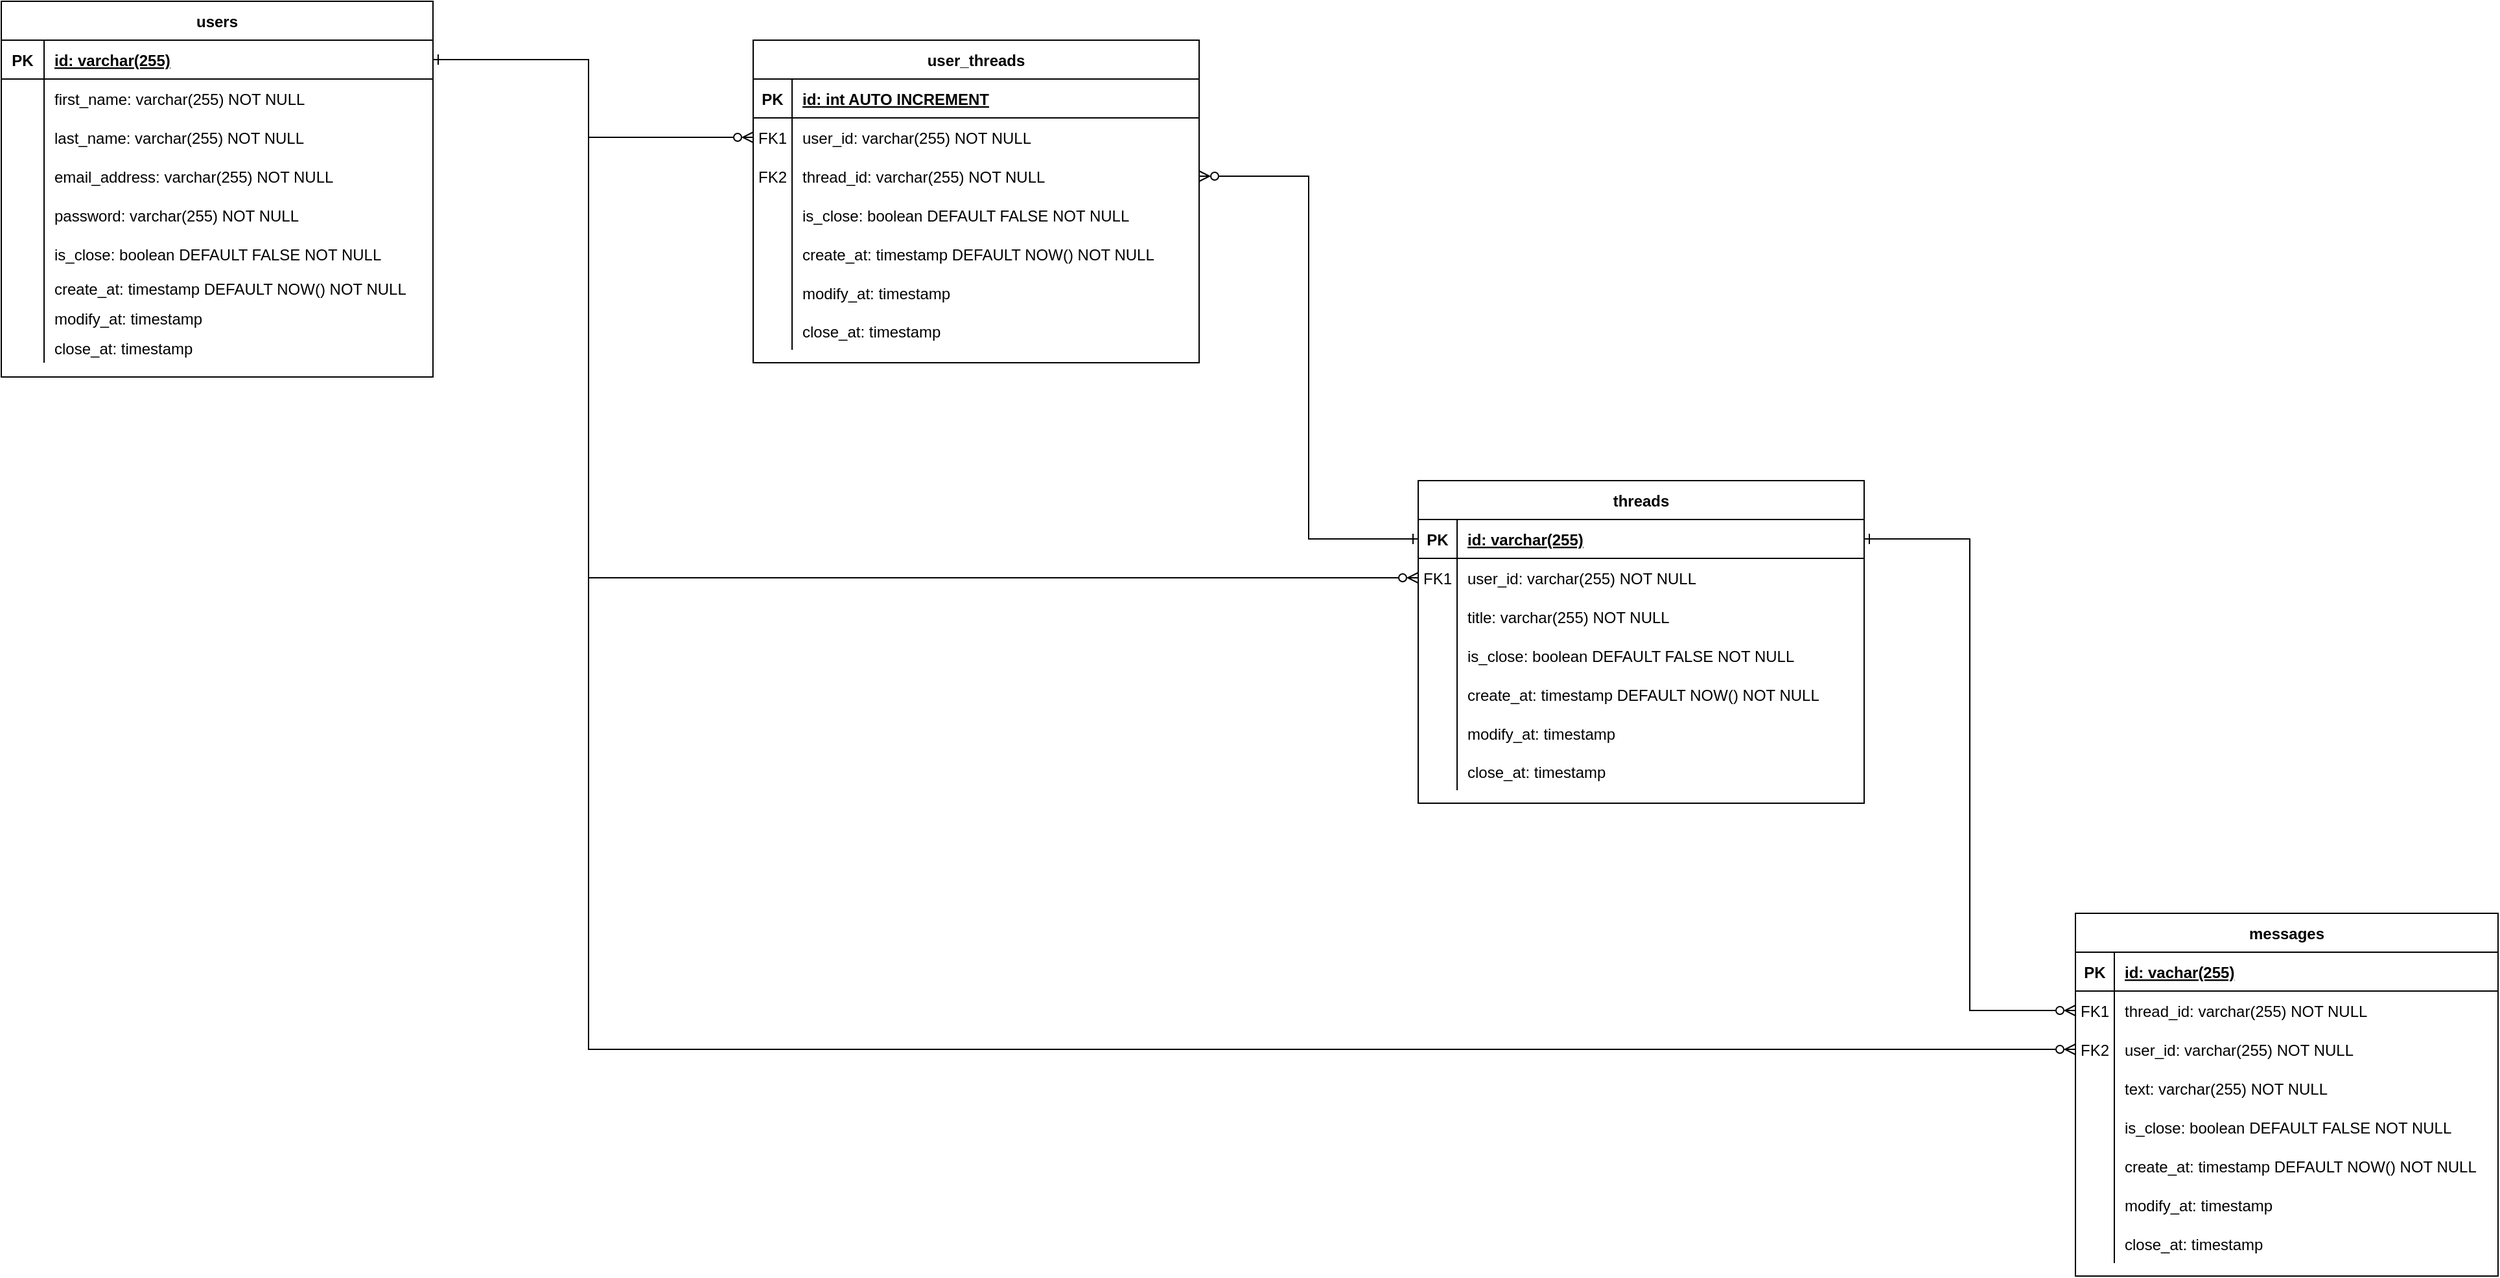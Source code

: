 <mxfile version="19.0.3" type="device"><diagram id="R2lEEEUBdFMjLlhIrx00" name="Page-1"><mxGraphModel dx="1776" dy="955" grid="1" gridSize="10" guides="1" tooltips="1" connect="1" arrows="1" fold="1" page="1" pageScale="1" pageWidth="850" pageHeight="1100" math="0" shadow="0" extFonts="Permanent Marker^https://fonts.googleapis.com/css?family=Permanent+Marker"><root><mxCell id="0"/><mxCell id="1" parent="0"/><mxCell id="C-vyLk0tnHw3VtMMgP7b-2" value="users" style="shape=table;startSize=30;container=1;collapsible=1;childLayout=tableLayout;fixedRows=1;rowLines=0;fontStyle=1;align=center;resizeLast=1;" parent="1" vertex="1"><mxGeometry x="157" y="56" width="333" height="290" as="geometry"/></mxCell><mxCell id="C-vyLk0tnHw3VtMMgP7b-3" value="" style="shape=partialRectangle;collapsible=0;dropTarget=0;pointerEvents=0;fillColor=none;points=[[0,0.5],[1,0.5]];portConstraint=eastwest;top=0;left=0;right=0;bottom=1;" parent="C-vyLk0tnHw3VtMMgP7b-2" vertex="1"><mxGeometry y="30" width="333" height="30" as="geometry"/></mxCell><mxCell id="C-vyLk0tnHw3VtMMgP7b-4" value="PK" style="shape=partialRectangle;overflow=hidden;connectable=0;fillColor=none;top=0;left=0;bottom=0;right=0;fontStyle=1;" parent="C-vyLk0tnHw3VtMMgP7b-3" vertex="1"><mxGeometry width="33" height="30" as="geometry"><mxRectangle width="33" height="30" as="alternateBounds"/></mxGeometry></mxCell><mxCell id="C-vyLk0tnHw3VtMMgP7b-5" value="id: varchar(255)" style="shape=partialRectangle;overflow=hidden;connectable=0;fillColor=none;top=0;left=0;bottom=0;right=0;align=left;spacingLeft=6;fontStyle=5;" parent="C-vyLk0tnHw3VtMMgP7b-3" vertex="1"><mxGeometry x="33" width="300" height="30" as="geometry"><mxRectangle width="300" height="30" as="alternateBounds"/></mxGeometry></mxCell><mxCell id="C-vyLk0tnHw3VtMMgP7b-6" value="" style="shape=partialRectangle;collapsible=0;dropTarget=0;pointerEvents=0;fillColor=none;points=[[0,0.5],[1,0.5]];portConstraint=eastwest;top=0;left=0;right=0;bottom=0;" parent="C-vyLk0tnHw3VtMMgP7b-2" vertex="1"><mxGeometry y="60" width="333" height="30" as="geometry"/></mxCell><mxCell id="C-vyLk0tnHw3VtMMgP7b-7" value="" style="shape=partialRectangle;overflow=hidden;connectable=0;fillColor=none;top=0;left=0;bottom=0;right=0;" parent="C-vyLk0tnHw3VtMMgP7b-6" vertex="1"><mxGeometry width="33" height="30" as="geometry"><mxRectangle width="33" height="30" as="alternateBounds"/></mxGeometry></mxCell><mxCell id="C-vyLk0tnHw3VtMMgP7b-8" value="first_name: varchar(255) NOT NULL" style="shape=partialRectangle;overflow=hidden;connectable=0;fillColor=none;top=0;left=0;bottom=0;right=0;align=left;spacingLeft=6;" parent="C-vyLk0tnHw3VtMMgP7b-6" vertex="1"><mxGeometry x="33" width="300" height="30" as="geometry"><mxRectangle width="300" height="30" as="alternateBounds"/></mxGeometry></mxCell><mxCell id="C-vyLk0tnHw3VtMMgP7b-9" value="" style="shape=partialRectangle;collapsible=0;dropTarget=0;pointerEvents=0;fillColor=none;points=[[0,0.5],[1,0.5]];portConstraint=eastwest;top=0;left=0;right=0;bottom=0;" parent="C-vyLk0tnHw3VtMMgP7b-2" vertex="1"><mxGeometry y="90" width="333" height="30" as="geometry"/></mxCell><mxCell id="C-vyLk0tnHw3VtMMgP7b-10" value="" style="shape=partialRectangle;overflow=hidden;connectable=0;fillColor=none;top=0;left=0;bottom=0;right=0;" parent="C-vyLk0tnHw3VtMMgP7b-9" vertex="1"><mxGeometry width="33" height="30" as="geometry"><mxRectangle width="33" height="30" as="alternateBounds"/></mxGeometry></mxCell><mxCell id="C-vyLk0tnHw3VtMMgP7b-11" value="last_name: varchar(255) NOT NULL" style="shape=partialRectangle;overflow=hidden;connectable=0;fillColor=none;top=0;left=0;bottom=0;right=0;align=left;spacingLeft=6;" parent="C-vyLk0tnHw3VtMMgP7b-9" vertex="1"><mxGeometry x="33" width="300" height="30" as="geometry"><mxRectangle width="300" height="30" as="alternateBounds"/></mxGeometry></mxCell><mxCell id="iONyLPaF2zQ9Ar19zn-E-10" style="shape=partialRectangle;collapsible=0;dropTarget=0;pointerEvents=0;fillColor=none;points=[[0,0.5],[1,0.5]];portConstraint=eastwest;top=0;left=0;right=0;bottom=0;" parent="C-vyLk0tnHw3VtMMgP7b-2" vertex="1"><mxGeometry y="120" width="333" height="30" as="geometry"/></mxCell><mxCell id="iONyLPaF2zQ9Ar19zn-E-11" style="shape=partialRectangle;overflow=hidden;connectable=0;fillColor=none;top=0;left=0;bottom=0;right=0;" parent="iONyLPaF2zQ9Ar19zn-E-10" vertex="1"><mxGeometry width="33" height="30" as="geometry"><mxRectangle width="33" height="30" as="alternateBounds"/></mxGeometry></mxCell><mxCell id="iONyLPaF2zQ9Ar19zn-E-12" value="email_address: varchar(255) NOT NULL" style="shape=partialRectangle;overflow=hidden;connectable=0;fillColor=none;top=0;left=0;bottom=0;right=0;align=left;spacingLeft=6;" parent="iONyLPaF2zQ9Ar19zn-E-10" vertex="1"><mxGeometry x="33" width="300" height="30" as="geometry"><mxRectangle width="300" height="30" as="alternateBounds"/></mxGeometry></mxCell><mxCell id="iONyLPaF2zQ9Ar19zn-E-7" style="shape=partialRectangle;collapsible=0;dropTarget=0;pointerEvents=0;fillColor=none;points=[[0,0.5],[1,0.5]];portConstraint=eastwest;top=0;left=0;right=0;bottom=0;" parent="C-vyLk0tnHw3VtMMgP7b-2" vertex="1"><mxGeometry y="150" width="333" height="30" as="geometry"/></mxCell><mxCell id="iONyLPaF2zQ9Ar19zn-E-8" style="shape=partialRectangle;overflow=hidden;connectable=0;fillColor=none;top=0;left=0;bottom=0;right=0;" parent="iONyLPaF2zQ9Ar19zn-E-7" vertex="1"><mxGeometry width="33" height="30" as="geometry"><mxRectangle width="33" height="30" as="alternateBounds"/></mxGeometry></mxCell><mxCell id="iONyLPaF2zQ9Ar19zn-E-9" value="password: varchar(255) NOT NULL" style="shape=partialRectangle;overflow=hidden;connectable=0;fillColor=none;top=0;left=0;bottom=0;right=0;align=left;spacingLeft=6;" parent="iONyLPaF2zQ9Ar19zn-E-7" vertex="1"><mxGeometry x="33" width="300" height="30" as="geometry"><mxRectangle width="300" height="30" as="alternateBounds"/></mxGeometry></mxCell><mxCell id="iONyLPaF2zQ9Ar19zn-E-4" style="shape=partialRectangle;collapsible=0;dropTarget=0;pointerEvents=0;fillColor=none;points=[[0,0.5],[1,0.5]];portConstraint=eastwest;top=0;left=0;right=0;bottom=0;" parent="C-vyLk0tnHw3VtMMgP7b-2" vertex="1"><mxGeometry y="180" width="333" height="30" as="geometry"/></mxCell><mxCell id="iONyLPaF2zQ9Ar19zn-E-5" style="shape=partialRectangle;overflow=hidden;connectable=0;fillColor=none;top=0;left=0;bottom=0;right=0;" parent="iONyLPaF2zQ9Ar19zn-E-4" vertex="1"><mxGeometry width="33" height="30" as="geometry"><mxRectangle width="33" height="30" as="alternateBounds"/></mxGeometry></mxCell><mxCell id="iONyLPaF2zQ9Ar19zn-E-6" value="is_close: boolean DEFAULT FALSE NOT NULL" style="shape=partialRectangle;overflow=hidden;connectable=0;fillColor=none;top=0;left=0;bottom=0;right=0;align=left;spacingLeft=6;" parent="iONyLPaF2zQ9Ar19zn-E-4" vertex="1"><mxGeometry x="33" width="300" height="30" as="geometry"><mxRectangle width="300" height="30" as="alternateBounds"/></mxGeometry></mxCell><mxCell id="iONyLPaF2zQ9Ar19zn-E-1" style="shape=partialRectangle;collapsible=0;dropTarget=0;pointerEvents=0;fillColor=none;points=[[0,0.5],[1,0.5]];portConstraint=eastwest;top=0;left=0;right=0;bottom=0;" parent="C-vyLk0tnHw3VtMMgP7b-2" vertex="1"><mxGeometry y="210" width="333" height="23" as="geometry"/></mxCell><mxCell id="iONyLPaF2zQ9Ar19zn-E-2" style="shape=partialRectangle;overflow=hidden;connectable=0;fillColor=none;top=0;left=0;bottom=0;right=0;" parent="iONyLPaF2zQ9Ar19zn-E-1" vertex="1"><mxGeometry width="33" height="23" as="geometry"><mxRectangle width="33" height="23" as="alternateBounds"/></mxGeometry></mxCell><mxCell id="iONyLPaF2zQ9Ar19zn-E-3" value="create_at: timestamp DEFAULT NOW() NOT NULL" style="shape=partialRectangle;overflow=hidden;connectable=0;fillColor=none;top=0;left=0;bottom=0;right=0;align=left;spacingLeft=6;" parent="iONyLPaF2zQ9Ar19zn-E-1" vertex="1"><mxGeometry x="33" width="300" height="23" as="geometry"><mxRectangle width="300" height="23" as="alternateBounds"/></mxGeometry></mxCell><mxCell id="iONyLPaF2zQ9Ar19zn-E-19" style="shape=partialRectangle;collapsible=0;dropTarget=0;pointerEvents=0;fillColor=none;points=[[0,0.5],[1,0.5]];portConstraint=eastwest;top=0;left=0;right=0;bottom=0;" parent="C-vyLk0tnHw3VtMMgP7b-2" vertex="1"><mxGeometry y="233" width="333" height="23" as="geometry"/></mxCell><mxCell id="iONyLPaF2zQ9Ar19zn-E-20" style="shape=partialRectangle;overflow=hidden;connectable=0;fillColor=none;top=0;left=0;bottom=0;right=0;" parent="iONyLPaF2zQ9Ar19zn-E-19" vertex="1"><mxGeometry width="33" height="23" as="geometry"><mxRectangle width="33" height="23" as="alternateBounds"/></mxGeometry></mxCell><mxCell id="iONyLPaF2zQ9Ar19zn-E-21" value="modify_at: timestamp" style="shape=partialRectangle;overflow=hidden;connectable=0;fillColor=none;top=0;left=0;bottom=0;right=0;align=left;spacingLeft=6;" parent="iONyLPaF2zQ9Ar19zn-E-19" vertex="1"><mxGeometry x="33" width="300" height="23" as="geometry"><mxRectangle width="300" height="23" as="alternateBounds"/></mxGeometry></mxCell><mxCell id="iONyLPaF2zQ9Ar19zn-E-16" style="shape=partialRectangle;collapsible=0;dropTarget=0;pointerEvents=0;fillColor=none;points=[[0,0.5],[1,0.5]];portConstraint=eastwest;top=0;left=0;right=0;bottom=0;" parent="C-vyLk0tnHw3VtMMgP7b-2" vertex="1"><mxGeometry y="256" width="333" height="23" as="geometry"/></mxCell><mxCell id="iONyLPaF2zQ9Ar19zn-E-17" style="shape=partialRectangle;overflow=hidden;connectable=0;fillColor=none;top=0;left=0;bottom=0;right=0;" parent="iONyLPaF2zQ9Ar19zn-E-16" vertex="1"><mxGeometry width="33" height="23" as="geometry"><mxRectangle width="33" height="23" as="alternateBounds"/></mxGeometry></mxCell><mxCell id="iONyLPaF2zQ9Ar19zn-E-18" value="close_at: timestamp" style="shape=partialRectangle;overflow=hidden;connectable=0;fillColor=none;top=0;left=0;bottom=0;right=0;align=left;spacingLeft=6;" parent="iONyLPaF2zQ9Ar19zn-E-16" vertex="1"><mxGeometry x="33" width="300" height="23" as="geometry"><mxRectangle width="300" height="23" as="alternateBounds"/></mxGeometry></mxCell><mxCell id="C-vyLk0tnHw3VtMMgP7b-13" value="threads" style="shape=table;startSize=30;container=1;collapsible=1;childLayout=tableLayout;fixedRows=1;rowLines=0;fontStyle=1;align=center;resizeLast=1;fillColor=default;gradientColor=none;swimlaneFillColor=none;swimlaneLine=1;" parent="1" vertex="1"><mxGeometry x="1250" y="426" width="344" height="249" as="geometry"/></mxCell><mxCell id="C-vyLk0tnHw3VtMMgP7b-14" value="" style="shape=partialRectangle;collapsible=0;dropTarget=0;pointerEvents=0;fillColor=none;points=[[0,0.5],[1,0.5]];portConstraint=eastwest;top=0;left=0;right=0;bottom=1;" parent="C-vyLk0tnHw3VtMMgP7b-13" vertex="1"><mxGeometry y="30" width="344" height="30" as="geometry"/></mxCell><mxCell id="C-vyLk0tnHw3VtMMgP7b-15" value="PK" style="shape=partialRectangle;overflow=hidden;connectable=0;fillColor=none;top=0;left=0;bottom=0;right=0;fontStyle=1;" parent="C-vyLk0tnHw3VtMMgP7b-14" vertex="1"><mxGeometry width="30" height="30" as="geometry"><mxRectangle width="30" height="30" as="alternateBounds"/></mxGeometry></mxCell><mxCell id="C-vyLk0tnHw3VtMMgP7b-16" value="id: varchar(255)" style="shape=partialRectangle;overflow=hidden;connectable=0;fillColor=none;top=0;left=0;bottom=0;right=0;align=left;spacingLeft=6;fontStyle=5;" parent="C-vyLk0tnHw3VtMMgP7b-14" vertex="1"><mxGeometry x="30" width="314" height="30" as="geometry"><mxRectangle width="314" height="30" as="alternateBounds"/></mxGeometry></mxCell><mxCell id="C-vyLk0tnHw3VtMMgP7b-17" value="" style="shape=partialRectangle;collapsible=0;dropTarget=0;pointerEvents=0;fillColor=none;points=[[0,0.5],[1,0.5]];portConstraint=eastwest;top=0;left=0;right=0;bottom=0;" parent="C-vyLk0tnHw3VtMMgP7b-13" vertex="1"><mxGeometry y="60" width="344" height="30" as="geometry"/></mxCell><mxCell id="C-vyLk0tnHw3VtMMgP7b-18" value="FK1" style="shape=partialRectangle;overflow=hidden;connectable=0;fillColor=none;top=0;left=0;bottom=0;right=0;" parent="C-vyLk0tnHw3VtMMgP7b-17" vertex="1"><mxGeometry width="30" height="30" as="geometry"><mxRectangle width="30" height="30" as="alternateBounds"/></mxGeometry></mxCell><mxCell id="C-vyLk0tnHw3VtMMgP7b-19" value="user_id: varchar(255) NOT NULL" style="shape=partialRectangle;overflow=hidden;connectable=0;fillColor=none;top=0;left=0;bottom=0;right=0;align=left;spacingLeft=6;" parent="C-vyLk0tnHw3VtMMgP7b-17" vertex="1"><mxGeometry x="30" width="314" height="30" as="geometry"><mxRectangle width="314" height="30" as="alternateBounds"/></mxGeometry></mxCell><mxCell id="C-vyLk0tnHw3VtMMgP7b-20" value="" style="shape=partialRectangle;collapsible=0;dropTarget=0;pointerEvents=0;fillColor=none;points=[[0,0.5],[1,0.5]];portConstraint=eastwest;top=0;left=0;right=0;bottom=0;" parent="C-vyLk0tnHw3VtMMgP7b-13" vertex="1"><mxGeometry y="90" width="344" height="30" as="geometry"/></mxCell><mxCell id="C-vyLk0tnHw3VtMMgP7b-21" value="" style="shape=partialRectangle;overflow=hidden;connectable=0;fillColor=none;top=0;left=0;bottom=0;right=0;" parent="C-vyLk0tnHw3VtMMgP7b-20" vertex="1"><mxGeometry width="30" height="30" as="geometry"><mxRectangle width="30" height="30" as="alternateBounds"/></mxGeometry></mxCell><mxCell id="C-vyLk0tnHw3VtMMgP7b-22" value="title: varchar(255) NOT NULL" style="shape=partialRectangle;overflow=hidden;connectable=0;fillColor=none;top=0;left=0;bottom=0;right=0;align=left;spacingLeft=6;" parent="C-vyLk0tnHw3VtMMgP7b-20" vertex="1"><mxGeometry x="30" width="314" height="30" as="geometry"><mxRectangle width="314" height="30" as="alternateBounds"/></mxGeometry></mxCell><mxCell id="iONyLPaF2zQ9Ar19zn-E-31" style="shape=partialRectangle;collapsible=0;dropTarget=0;pointerEvents=0;fillColor=none;points=[[0,0.5],[1,0.5]];portConstraint=eastwest;top=0;left=0;right=0;bottom=0;" parent="C-vyLk0tnHw3VtMMgP7b-13" vertex="1"><mxGeometry y="120" width="344" height="30" as="geometry"/></mxCell><mxCell id="iONyLPaF2zQ9Ar19zn-E-32" style="shape=partialRectangle;overflow=hidden;connectable=0;fillColor=none;top=0;left=0;bottom=0;right=0;" parent="iONyLPaF2zQ9Ar19zn-E-31" vertex="1"><mxGeometry width="30" height="30" as="geometry"><mxRectangle width="30" height="30" as="alternateBounds"/></mxGeometry></mxCell><mxCell id="iONyLPaF2zQ9Ar19zn-E-33" value="is_close: boolean DEFAULT FALSE NOT NULL" style="shape=partialRectangle;overflow=hidden;connectable=0;fillColor=none;top=0;left=0;bottom=0;right=0;align=left;spacingLeft=6;" parent="iONyLPaF2zQ9Ar19zn-E-31" vertex="1"><mxGeometry x="30" width="314" height="30" as="geometry"><mxRectangle width="314" height="30" as="alternateBounds"/></mxGeometry></mxCell><mxCell id="iONyLPaF2zQ9Ar19zn-E-28" style="shape=partialRectangle;collapsible=0;dropTarget=0;pointerEvents=0;fillColor=none;points=[[0,0.5],[1,0.5]];portConstraint=eastwest;top=0;left=0;right=0;bottom=0;" parent="C-vyLk0tnHw3VtMMgP7b-13" vertex="1"><mxGeometry y="150" width="344" height="30" as="geometry"/></mxCell><mxCell id="iONyLPaF2zQ9Ar19zn-E-29" style="shape=partialRectangle;overflow=hidden;connectable=0;fillColor=none;top=0;left=0;bottom=0;right=0;" parent="iONyLPaF2zQ9Ar19zn-E-28" vertex="1"><mxGeometry width="30" height="30" as="geometry"><mxRectangle width="30" height="30" as="alternateBounds"/></mxGeometry></mxCell><mxCell id="iONyLPaF2zQ9Ar19zn-E-30" value="create_at: timestamp DEFAULT NOW() NOT NULL" style="shape=partialRectangle;overflow=hidden;connectable=0;fillColor=none;top=0;left=0;bottom=0;right=0;align=left;spacingLeft=6;" parent="iONyLPaF2zQ9Ar19zn-E-28" vertex="1"><mxGeometry x="30" width="314" height="30" as="geometry"><mxRectangle width="314" height="30" as="alternateBounds"/></mxGeometry></mxCell><mxCell id="iONyLPaF2zQ9Ar19zn-E-25" style="shape=partialRectangle;collapsible=0;dropTarget=0;pointerEvents=0;fillColor=none;points=[[0,0.5],[1,0.5]];portConstraint=eastwest;top=0;left=0;right=0;bottom=0;" parent="C-vyLk0tnHw3VtMMgP7b-13" vertex="1"><mxGeometry y="180" width="344" height="30" as="geometry"/></mxCell><mxCell id="iONyLPaF2zQ9Ar19zn-E-26" style="shape=partialRectangle;overflow=hidden;connectable=0;fillColor=none;top=0;left=0;bottom=0;right=0;" parent="iONyLPaF2zQ9Ar19zn-E-25" vertex="1"><mxGeometry width="30" height="30" as="geometry"><mxRectangle width="30" height="30" as="alternateBounds"/></mxGeometry></mxCell><mxCell id="iONyLPaF2zQ9Ar19zn-E-27" value="modify_at: timestamp" style="shape=partialRectangle;overflow=hidden;connectable=0;fillColor=none;top=0;left=0;bottom=0;right=0;align=left;spacingLeft=6;" parent="iONyLPaF2zQ9Ar19zn-E-25" vertex="1"><mxGeometry x="30" width="314" height="30" as="geometry"><mxRectangle width="314" height="30" as="alternateBounds"/></mxGeometry></mxCell><mxCell id="iONyLPaF2zQ9Ar19zn-E-22" style="shape=partialRectangle;collapsible=0;dropTarget=0;pointerEvents=0;fillColor=none;points=[[0,0.5],[1,0.5]];portConstraint=eastwest;top=0;left=0;right=0;bottom=0;" parent="C-vyLk0tnHw3VtMMgP7b-13" vertex="1"><mxGeometry y="210" width="344" height="29" as="geometry"/></mxCell><mxCell id="iONyLPaF2zQ9Ar19zn-E-23" style="shape=partialRectangle;overflow=hidden;connectable=0;fillColor=none;top=0;left=0;bottom=0;right=0;" parent="iONyLPaF2zQ9Ar19zn-E-22" vertex="1"><mxGeometry width="30" height="29" as="geometry"><mxRectangle width="30" height="29" as="alternateBounds"/></mxGeometry></mxCell><mxCell id="iONyLPaF2zQ9Ar19zn-E-24" value="close_at: timestamp" style="shape=partialRectangle;overflow=hidden;connectable=0;fillColor=none;top=0;left=0;bottom=0;right=0;align=left;spacingLeft=6;" parent="iONyLPaF2zQ9Ar19zn-E-22" vertex="1"><mxGeometry x="30" width="314" height="29" as="geometry"><mxRectangle width="314" height="29" as="alternateBounds"/></mxGeometry></mxCell><mxCell id="C-vyLk0tnHw3VtMMgP7b-23" value="messages" style="shape=table;startSize=30;container=1;collapsible=1;childLayout=tableLayout;fixedRows=1;rowLines=0;fontStyle=1;align=center;resizeLast=1;" parent="1" vertex="1"><mxGeometry x="1757" y="760" width="326" height="280" as="geometry"/></mxCell><mxCell id="C-vyLk0tnHw3VtMMgP7b-24" value="" style="shape=partialRectangle;collapsible=0;dropTarget=0;pointerEvents=0;fillColor=none;points=[[0,0.5],[1,0.5]];portConstraint=eastwest;top=0;left=0;right=0;bottom=1;" parent="C-vyLk0tnHw3VtMMgP7b-23" vertex="1"><mxGeometry y="30" width="326" height="30" as="geometry"/></mxCell><mxCell id="C-vyLk0tnHw3VtMMgP7b-25" value="PK" style="shape=partialRectangle;overflow=hidden;connectable=0;fillColor=none;top=0;left=0;bottom=0;right=0;fontStyle=1;" parent="C-vyLk0tnHw3VtMMgP7b-24" vertex="1"><mxGeometry width="30" height="30" as="geometry"><mxRectangle width="30" height="30" as="alternateBounds"/></mxGeometry></mxCell><mxCell id="C-vyLk0tnHw3VtMMgP7b-26" value="id: vachar(255)" style="shape=partialRectangle;overflow=hidden;connectable=0;fillColor=none;top=0;left=0;bottom=0;right=0;align=left;spacingLeft=6;fontStyle=5;" parent="C-vyLk0tnHw3VtMMgP7b-24" vertex="1"><mxGeometry x="30" width="296" height="30" as="geometry"><mxRectangle width="296" height="30" as="alternateBounds"/></mxGeometry></mxCell><mxCell id="C-vyLk0tnHw3VtMMgP7b-27" value="" style="shape=partialRectangle;collapsible=0;dropTarget=0;pointerEvents=0;fillColor=none;points=[[0,0.5],[1,0.5]];portConstraint=eastwest;top=0;left=0;right=0;bottom=0;" parent="C-vyLk0tnHw3VtMMgP7b-23" vertex="1"><mxGeometry y="60" width="326" height="30" as="geometry"/></mxCell><mxCell id="C-vyLk0tnHw3VtMMgP7b-28" value="FK1" style="shape=partialRectangle;overflow=hidden;connectable=0;fillColor=none;top=0;left=0;bottom=0;right=0;" parent="C-vyLk0tnHw3VtMMgP7b-27" vertex="1"><mxGeometry width="30" height="30" as="geometry"><mxRectangle width="30" height="30" as="alternateBounds"/></mxGeometry></mxCell><mxCell id="C-vyLk0tnHw3VtMMgP7b-29" value="thread_id: varchar(255) NOT NULL" style="shape=partialRectangle;overflow=hidden;connectable=0;fillColor=none;top=0;left=0;bottom=0;right=0;align=left;spacingLeft=6;" parent="C-vyLk0tnHw3VtMMgP7b-27" vertex="1"><mxGeometry x="30" width="296" height="30" as="geometry"><mxRectangle width="296" height="30" as="alternateBounds"/></mxGeometry></mxCell><mxCell id="iONyLPaF2zQ9Ar19zn-E-50" style="shape=partialRectangle;collapsible=0;dropTarget=0;pointerEvents=0;fillColor=none;points=[[0,0.5],[1,0.5]];portConstraint=eastwest;top=0;left=0;right=0;bottom=0;" parent="C-vyLk0tnHw3VtMMgP7b-23" vertex="1"><mxGeometry y="90" width="326" height="30" as="geometry"/></mxCell><mxCell id="iONyLPaF2zQ9Ar19zn-E-51" value="FK2" style="shape=partialRectangle;overflow=hidden;connectable=0;fillColor=none;top=0;left=0;bottom=0;right=0;" parent="iONyLPaF2zQ9Ar19zn-E-50" vertex="1"><mxGeometry width="30" height="30" as="geometry"><mxRectangle width="30" height="30" as="alternateBounds"/></mxGeometry></mxCell><mxCell id="iONyLPaF2zQ9Ar19zn-E-52" value="user_id: varchar(255) NOT NULL" style="shape=partialRectangle;overflow=hidden;connectable=0;fillColor=none;top=0;left=0;bottom=0;right=0;align=left;spacingLeft=6;" parent="iONyLPaF2zQ9Ar19zn-E-50" vertex="1"><mxGeometry x="30" width="296" height="30" as="geometry"><mxRectangle width="296" height="30" as="alternateBounds"/></mxGeometry></mxCell><mxCell id="2Jsjb2lBDgqbOU7d9_CL-1" style="shape=partialRectangle;collapsible=0;dropTarget=0;pointerEvents=0;fillColor=none;points=[[0,0.5],[1,0.5]];portConstraint=eastwest;top=0;left=0;right=0;bottom=0;" vertex="1" parent="C-vyLk0tnHw3VtMMgP7b-23"><mxGeometry y="120" width="326" height="30" as="geometry"/></mxCell><mxCell id="2Jsjb2lBDgqbOU7d9_CL-2" style="shape=partialRectangle;overflow=hidden;connectable=0;fillColor=none;top=0;left=0;bottom=0;right=0;" vertex="1" parent="2Jsjb2lBDgqbOU7d9_CL-1"><mxGeometry width="30" height="30" as="geometry"><mxRectangle width="30" height="30" as="alternateBounds"/></mxGeometry></mxCell><mxCell id="2Jsjb2lBDgqbOU7d9_CL-3" value="text: varchar(255) NOT NULL" style="shape=partialRectangle;overflow=hidden;connectable=0;fillColor=none;top=0;left=0;bottom=0;right=0;align=left;spacingLeft=6;" vertex="1" parent="2Jsjb2lBDgqbOU7d9_CL-1"><mxGeometry x="30" width="296" height="30" as="geometry"><mxRectangle width="296" height="30" as="alternateBounds"/></mxGeometry></mxCell><mxCell id="iONyLPaF2zQ9Ar19zn-E-44" style="shape=partialRectangle;collapsible=0;dropTarget=0;pointerEvents=0;fillColor=none;points=[[0,0.5],[1,0.5]];portConstraint=eastwest;top=0;left=0;right=0;bottom=0;" parent="C-vyLk0tnHw3VtMMgP7b-23" vertex="1"><mxGeometry y="150" width="326" height="30" as="geometry"/></mxCell><mxCell id="iONyLPaF2zQ9Ar19zn-E-45" style="shape=partialRectangle;overflow=hidden;connectable=0;fillColor=none;top=0;left=0;bottom=0;right=0;" parent="iONyLPaF2zQ9Ar19zn-E-44" vertex="1"><mxGeometry width="30" height="30" as="geometry"><mxRectangle width="30" height="30" as="alternateBounds"/></mxGeometry></mxCell><mxCell id="iONyLPaF2zQ9Ar19zn-E-46" value="is_close: boolean DEFAULT FALSE NOT NULL" style="shape=partialRectangle;overflow=hidden;connectable=0;fillColor=none;top=0;left=0;bottom=0;right=0;align=left;spacingLeft=6;" parent="iONyLPaF2zQ9Ar19zn-E-44" vertex="1"><mxGeometry x="30" width="296" height="30" as="geometry"><mxRectangle width="296" height="30" as="alternateBounds"/></mxGeometry></mxCell><mxCell id="iONyLPaF2zQ9Ar19zn-E-41" style="shape=partialRectangle;collapsible=0;dropTarget=0;pointerEvents=0;fillColor=none;points=[[0,0.5],[1,0.5]];portConstraint=eastwest;top=0;left=0;right=0;bottom=0;" parent="C-vyLk0tnHw3VtMMgP7b-23" vertex="1"><mxGeometry y="180" width="326" height="30" as="geometry"/></mxCell><mxCell id="iONyLPaF2zQ9Ar19zn-E-42" style="shape=partialRectangle;overflow=hidden;connectable=0;fillColor=none;top=0;left=0;bottom=0;right=0;" parent="iONyLPaF2zQ9Ar19zn-E-41" vertex="1"><mxGeometry width="30" height="30" as="geometry"><mxRectangle width="30" height="30" as="alternateBounds"/></mxGeometry></mxCell><mxCell id="iONyLPaF2zQ9Ar19zn-E-43" value="create_at: timestamp DEFAULT NOW() NOT NULL" style="shape=partialRectangle;overflow=hidden;connectable=0;fillColor=none;top=0;left=0;bottom=0;right=0;align=left;spacingLeft=6;" parent="iONyLPaF2zQ9Ar19zn-E-41" vertex="1"><mxGeometry x="30" width="296" height="30" as="geometry"><mxRectangle width="296" height="30" as="alternateBounds"/></mxGeometry></mxCell><mxCell id="iONyLPaF2zQ9Ar19zn-E-38" style="shape=partialRectangle;collapsible=0;dropTarget=0;pointerEvents=0;fillColor=none;points=[[0,0.5],[1,0.5]];portConstraint=eastwest;top=0;left=0;right=0;bottom=0;" parent="C-vyLk0tnHw3VtMMgP7b-23" vertex="1"><mxGeometry y="210" width="326" height="30" as="geometry"/></mxCell><mxCell id="iONyLPaF2zQ9Ar19zn-E-39" style="shape=partialRectangle;overflow=hidden;connectable=0;fillColor=none;top=0;left=0;bottom=0;right=0;" parent="iONyLPaF2zQ9Ar19zn-E-38" vertex="1"><mxGeometry width="30" height="30" as="geometry"><mxRectangle width="30" height="30" as="alternateBounds"/></mxGeometry></mxCell><mxCell id="iONyLPaF2zQ9Ar19zn-E-40" value="modify_at: timestamp" style="shape=partialRectangle;overflow=hidden;connectable=0;fillColor=none;top=0;left=0;bottom=0;right=0;align=left;spacingLeft=6;" parent="iONyLPaF2zQ9Ar19zn-E-38" vertex="1"><mxGeometry x="30" width="296" height="30" as="geometry"><mxRectangle width="296" height="30" as="alternateBounds"/></mxGeometry></mxCell><mxCell id="iONyLPaF2zQ9Ar19zn-E-35" style="shape=partialRectangle;collapsible=0;dropTarget=0;pointerEvents=0;fillColor=none;points=[[0,0.5],[1,0.5]];portConstraint=eastwest;top=0;left=0;right=0;bottom=0;" parent="C-vyLk0tnHw3VtMMgP7b-23" vertex="1"><mxGeometry y="240" width="326" height="30" as="geometry"/></mxCell><mxCell id="iONyLPaF2zQ9Ar19zn-E-36" style="shape=partialRectangle;overflow=hidden;connectable=0;fillColor=none;top=0;left=0;bottom=0;right=0;" parent="iONyLPaF2zQ9Ar19zn-E-35" vertex="1"><mxGeometry width="30" height="30" as="geometry"><mxRectangle width="30" height="30" as="alternateBounds"/></mxGeometry></mxCell><mxCell id="iONyLPaF2zQ9Ar19zn-E-37" value="close_at: timestamp" style="shape=partialRectangle;overflow=hidden;connectable=0;fillColor=none;top=0;left=0;bottom=0;right=0;align=left;spacingLeft=6;" parent="iONyLPaF2zQ9Ar19zn-E-35" vertex="1"><mxGeometry x="30" width="296" height="30" as="geometry"><mxRectangle width="296" height="30" as="alternateBounds"/></mxGeometry></mxCell><mxCell id="iONyLPaF2zQ9Ar19zn-E-53" style="edgeStyle=orthogonalEdgeStyle;rounded=0;orthogonalLoop=1;jettySize=auto;html=1;entryX=1;entryY=0.5;entryDx=0;entryDy=0;startArrow=ERzeroToMany;startFill=0;endArrow=ERone;endFill=0;" parent="1" source="C-vyLk0tnHw3VtMMgP7b-27" target="C-vyLk0tnHw3VtMMgP7b-14" edge="1"><mxGeometry relative="1" as="geometry"/></mxCell><mxCell id="iONyLPaF2zQ9Ar19zn-E-86" value="user_threads" style="shape=table;startSize=30;container=1;collapsible=1;childLayout=tableLayout;fixedRows=1;rowLines=0;fontStyle=1;align=center;resizeLast=1;fillColor=default;gradientColor=none;swimlaneFillColor=none;swimlaneLine=1;" parent="1" vertex="1"><mxGeometry x="737" y="86" width="344" height="249" as="geometry"/></mxCell><mxCell id="iONyLPaF2zQ9Ar19zn-E-87" value="" style="shape=partialRectangle;collapsible=0;dropTarget=0;pointerEvents=0;fillColor=none;points=[[0,0.5],[1,0.5]];portConstraint=eastwest;top=0;left=0;right=0;bottom=1;" parent="iONyLPaF2zQ9Ar19zn-E-86" vertex="1"><mxGeometry y="30" width="344" height="30" as="geometry"/></mxCell><mxCell id="iONyLPaF2zQ9Ar19zn-E-88" value="PK" style="shape=partialRectangle;overflow=hidden;connectable=0;fillColor=none;top=0;left=0;bottom=0;right=0;fontStyle=1;" parent="iONyLPaF2zQ9Ar19zn-E-87" vertex="1"><mxGeometry width="30" height="30" as="geometry"><mxRectangle width="30" height="30" as="alternateBounds"/></mxGeometry></mxCell><mxCell id="iONyLPaF2zQ9Ar19zn-E-89" value="id: int AUTO INCREMENT" style="shape=partialRectangle;overflow=hidden;connectable=0;fillColor=none;top=0;left=0;bottom=0;right=0;align=left;spacingLeft=6;fontStyle=5;" parent="iONyLPaF2zQ9Ar19zn-E-87" vertex="1"><mxGeometry x="30" width="314" height="30" as="geometry"><mxRectangle width="314" height="30" as="alternateBounds"/></mxGeometry></mxCell><mxCell id="iONyLPaF2zQ9Ar19zn-E-90" value="" style="shape=partialRectangle;collapsible=0;dropTarget=0;pointerEvents=0;fillColor=none;points=[[0,0.5],[1,0.5]];portConstraint=eastwest;top=0;left=0;right=0;bottom=0;" parent="iONyLPaF2zQ9Ar19zn-E-86" vertex="1"><mxGeometry y="60" width="344" height="30" as="geometry"/></mxCell><mxCell id="iONyLPaF2zQ9Ar19zn-E-91" value="FK1" style="shape=partialRectangle;overflow=hidden;connectable=0;fillColor=none;top=0;left=0;bottom=0;right=0;" parent="iONyLPaF2zQ9Ar19zn-E-90" vertex="1"><mxGeometry width="30" height="30" as="geometry"><mxRectangle width="30" height="30" as="alternateBounds"/></mxGeometry></mxCell><mxCell id="iONyLPaF2zQ9Ar19zn-E-92" value="user_id: varchar(255) NOT NULL" style="shape=partialRectangle;overflow=hidden;connectable=0;fillColor=none;top=0;left=0;bottom=0;right=0;align=left;spacingLeft=6;" parent="iONyLPaF2zQ9Ar19zn-E-90" vertex="1"><mxGeometry x="30" width="314" height="30" as="geometry"><mxRectangle width="314" height="30" as="alternateBounds"/></mxGeometry></mxCell><mxCell id="iONyLPaF2zQ9Ar19zn-E-93" value="" style="shape=partialRectangle;collapsible=0;dropTarget=0;pointerEvents=0;fillColor=none;points=[[0,0.5],[1,0.5]];portConstraint=eastwest;top=0;left=0;right=0;bottom=0;" parent="iONyLPaF2zQ9Ar19zn-E-86" vertex="1"><mxGeometry y="90" width="344" height="30" as="geometry"/></mxCell><mxCell id="iONyLPaF2zQ9Ar19zn-E-94" value="FK2" style="shape=partialRectangle;overflow=hidden;connectable=0;fillColor=none;top=0;left=0;bottom=0;right=0;" parent="iONyLPaF2zQ9Ar19zn-E-93" vertex="1"><mxGeometry width="30" height="30" as="geometry"><mxRectangle width="30" height="30" as="alternateBounds"/></mxGeometry></mxCell><mxCell id="iONyLPaF2zQ9Ar19zn-E-95" value="thread_id: varchar(255) NOT NULL" style="shape=partialRectangle;overflow=hidden;connectable=0;fillColor=none;top=0;left=0;bottom=0;right=0;align=left;spacingLeft=6;" parent="iONyLPaF2zQ9Ar19zn-E-93" vertex="1"><mxGeometry x="30" width="314" height="30" as="geometry"><mxRectangle width="314" height="30" as="alternateBounds"/></mxGeometry></mxCell><mxCell id="iONyLPaF2zQ9Ar19zn-E-96" style="shape=partialRectangle;collapsible=0;dropTarget=0;pointerEvents=0;fillColor=none;points=[[0,0.5],[1,0.5]];portConstraint=eastwest;top=0;left=0;right=0;bottom=0;" parent="iONyLPaF2zQ9Ar19zn-E-86" vertex="1"><mxGeometry y="120" width="344" height="30" as="geometry"/></mxCell><mxCell id="iONyLPaF2zQ9Ar19zn-E-97" style="shape=partialRectangle;overflow=hidden;connectable=0;fillColor=none;top=0;left=0;bottom=0;right=0;" parent="iONyLPaF2zQ9Ar19zn-E-96" vertex="1"><mxGeometry width="30" height="30" as="geometry"><mxRectangle width="30" height="30" as="alternateBounds"/></mxGeometry></mxCell><mxCell id="iONyLPaF2zQ9Ar19zn-E-98" value="is_close: boolean DEFAULT FALSE NOT NULL" style="shape=partialRectangle;overflow=hidden;connectable=0;fillColor=none;top=0;left=0;bottom=0;right=0;align=left;spacingLeft=6;" parent="iONyLPaF2zQ9Ar19zn-E-96" vertex="1"><mxGeometry x="30" width="314" height="30" as="geometry"><mxRectangle width="314" height="30" as="alternateBounds"/></mxGeometry></mxCell><mxCell id="iONyLPaF2zQ9Ar19zn-E-99" style="shape=partialRectangle;collapsible=0;dropTarget=0;pointerEvents=0;fillColor=none;points=[[0,0.5],[1,0.5]];portConstraint=eastwest;top=0;left=0;right=0;bottom=0;" parent="iONyLPaF2zQ9Ar19zn-E-86" vertex="1"><mxGeometry y="150" width="344" height="30" as="geometry"/></mxCell><mxCell id="iONyLPaF2zQ9Ar19zn-E-100" style="shape=partialRectangle;overflow=hidden;connectable=0;fillColor=none;top=0;left=0;bottom=0;right=0;" parent="iONyLPaF2zQ9Ar19zn-E-99" vertex="1"><mxGeometry width="30" height="30" as="geometry"><mxRectangle width="30" height="30" as="alternateBounds"/></mxGeometry></mxCell><mxCell id="iONyLPaF2zQ9Ar19zn-E-101" value="create_at: timestamp DEFAULT NOW() NOT NULL" style="shape=partialRectangle;overflow=hidden;connectable=0;fillColor=none;top=0;left=0;bottom=0;right=0;align=left;spacingLeft=6;" parent="iONyLPaF2zQ9Ar19zn-E-99" vertex="1"><mxGeometry x="30" width="314" height="30" as="geometry"><mxRectangle width="314" height="30" as="alternateBounds"/></mxGeometry></mxCell><mxCell id="iONyLPaF2zQ9Ar19zn-E-102" style="shape=partialRectangle;collapsible=0;dropTarget=0;pointerEvents=0;fillColor=none;points=[[0,0.5],[1,0.5]];portConstraint=eastwest;top=0;left=0;right=0;bottom=0;" parent="iONyLPaF2zQ9Ar19zn-E-86" vertex="1"><mxGeometry y="180" width="344" height="30" as="geometry"/></mxCell><mxCell id="iONyLPaF2zQ9Ar19zn-E-103" style="shape=partialRectangle;overflow=hidden;connectable=0;fillColor=none;top=0;left=0;bottom=0;right=0;" parent="iONyLPaF2zQ9Ar19zn-E-102" vertex="1"><mxGeometry width="30" height="30" as="geometry"><mxRectangle width="30" height="30" as="alternateBounds"/></mxGeometry></mxCell><mxCell id="iONyLPaF2zQ9Ar19zn-E-104" value="modify_at: timestamp" style="shape=partialRectangle;overflow=hidden;connectable=0;fillColor=none;top=0;left=0;bottom=0;right=0;align=left;spacingLeft=6;" parent="iONyLPaF2zQ9Ar19zn-E-102" vertex="1"><mxGeometry x="30" width="314" height="30" as="geometry"><mxRectangle width="314" height="30" as="alternateBounds"/></mxGeometry></mxCell><mxCell id="iONyLPaF2zQ9Ar19zn-E-105" style="shape=partialRectangle;collapsible=0;dropTarget=0;pointerEvents=0;fillColor=none;points=[[0,0.5],[1,0.5]];portConstraint=eastwest;top=0;left=0;right=0;bottom=0;" parent="iONyLPaF2zQ9Ar19zn-E-86" vertex="1"><mxGeometry y="210" width="344" height="29" as="geometry"/></mxCell><mxCell id="iONyLPaF2zQ9Ar19zn-E-106" style="shape=partialRectangle;overflow=hidden;connectable=0;fillColor=none;top=0;left=0;bottom=0;right=0;" parent="iONyLPaF2zQ9Ar19zn-E-105" vertex="1"><mxGeometry width="30" height="29" as="geometry"><mxRectangle width="30" height="29" as="alternateBounds"/></mxGeometry></mxCell><mxCell id="iONyLPaF2zQ9Ar19zn-E-107" value="close_at: timestamp" style="shape=partialRectangle;overflow=hidden;connectable=0;fillColor=none;top=0;left=0;bottom=0;right=0;align=left;spacingLeft=6;" parent="iONyLPaF2zQ9Ar19zn-E-105" vertex="1"><mxGeometry x="30" width="314" height="29" as="geometry"><mxRectangle width="314" height="29" as="alternateBounds"/></mxGeometry></mxCell><mxCell id="iONyLPaF2zQ9Ar19zn-E-108" style="edgeStyle=orthogonalEdgeStyle;rounded=0;orthogonalLoop=1;jettySize=auto;html=1;startArrow=ERzeroToMany;startFill=0;endArrow=ERone;endFill=0;" parent="1" source="iONyLPaF2zQ9Ar19zn-E-90" target="C-vyLk0tnHw3VtMMgP7b-3" edge="1"><mxGeometry relative="1" as="geometry"><Array as="points"><mxPoint x="610" y="161"/><mxPoint x="610" y="101"/></Array></mxGeometry></mxCell><mxCell id="iONyLPaF2zQ9Ar19zn-E-109" style="edgeStyle=orthogonalEdgeStyle;rounded=0;orthogonalLoop=1;jettySize=auto;html=1;startArrow=ERzeroToMany;startFill=0;endArrow=ERone;endFill=0;" parent="1" source="iONyLPaF2zQ9Ar19zn-E-93" target="C-vyLk0tnHw3VtMMgP7b-14" edge="1"><mxGeometry relative="1" as="geometry"/></mxCell><mxCell id="iONyLPaF2zQ9Ar19zn-E-110" style="edgeStyle=orthogonalEdgeStyle;rounded=0;orthogonalLoop=1;jettySize=auto;html=1;entryX=1;entryY=0.5;entryDx=0;entryDy=0;startArrow=ERzeroToMany;startFill=0;endArrow=ERone;endFill=0;" parent="1" source="C-vyLk0tnHw3VtMMgP7b-17" target="C-vyLk0tnHw3VtMMgP7b-3" edge="1"><mxGeometry relative="1" as="geometry"><Array as="points"><mxPoint x="610" y="501"/><mxPoint x="610" y="101"/></Array></mxGeometry></mxCell><mxCell id="iONyLPaF2zQ9Ar19zn-E-111" style="edgeStyle=orthogonalEdgeStyle;rounded=0;orthogonalLoop=1;jettySize=auto;html=1;startArrow=ERzeroToMany;startFill=0;endArrow=ERone;endFill=0;entryX=1;entryY=0.5;entryDx=0;entryDy=0;" parent="1" source="iONyLPaF2zQ9Ar19zn-E-50" target="C-vyLk0tnHw3VtMMgP7b-3" edge="1"><mxGeometry relative="1" as="geometry"><mxPoint x="280" y="670" as="targetPoint"/><Array as="points"><mxPoint x="610" y="865"/><mxPoint x="610" y="101"/></Array></mxGeometry></mxCell></root></mxGraphModel></diagram></mxfile>